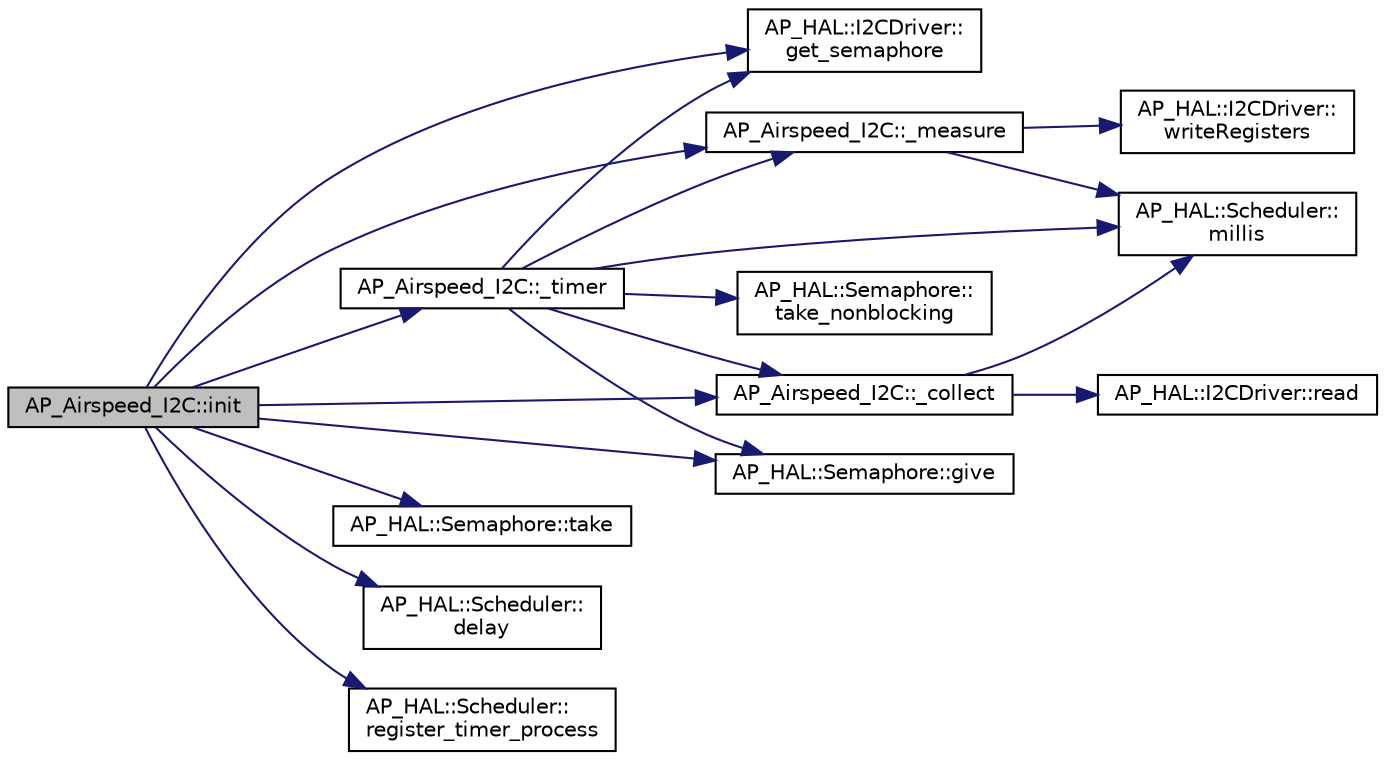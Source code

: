 digraph "AP_Airspeed_I2C::init"
{
 // INTERACTIVE_SVG=YES
  edge [fontname="Helvetica",fontsize="10",labelfontname="Helvetica",labelfontsize="10"];
  node [fontname="Helvetica",fontsize="10",shape=record];
  rankdir="LR";
  Node1 [label="AP_Airspeed_I2C::init",height=0.2,width=0.4,color="black", fillcolor="grey75", style="filled" fontcolor="black"];
  Node1 -> Node2 [color="midnightblue",fontsize="10",style="solid",fontname="Helvetica"];
  Node2 [label="AP_HAL::I2CDriver::\lget_semaphore",height=0.2,width=0.4,color="black", fillcolor="white", style="filled",URL="$classAP__HAL_1_1I2CDriver.html#a373424b46be08ef36d53844f88b5398e"];
  Node1 -> Node3 [color="midnightblue",fontsize="10",style="solid",fontname="Helvetica"];
  Node3 [label="AP_HAL::Semaphore::take",height=0.2,width=0.4,color="black", fillcolor="white", style="filled",URL="$classAP__HAL_1_1Semaphore.html#abd3a0affad8bb211981a979f30386589"];
  Node1 -> Node4 [color="midnightblue",fontsize="10",style="solid",fontname="Helvetica"];
  Node4 [label="AP_Airspeed_I2C::_measure",height=0.2,width=0.4,color="black", fillcolor="white", style="filled",URL="$classAP__Airspeed__I2C.html#ad0ec1b71cf2afb80bc810818662c3420"];
  Node4 -> Node5 [color="midnightblue",fontsize="10",style="solid",fontname="Helvetica"];
  Node5 [label="AP_HAL::I2CDriver::\lwriteRegisters",height=0.2,width=0.4,color="black", fillcolor="white", style="filled",URL="$classAP__HAL_1_1I2CDriver.html#a6b2ba493a18de0727817a54a2a2d0eba"];
  Node4 -> Node6 [color="midnightblue",fontsize="10",style="solid",fontname="Helvetica"];
  Node6 [label="AP_HAL::Scheduler::\lmillis",height=0.2,width=0.4,color="black", fillcolor="white", style="filled",URL="$classAP__HAL_1_1Scheduler.html#a26b68339fc68a562d8d3a1238d0ec8c1"];
  Node1 -> Node7 [color="midnightblue",fontsize="10",style="solid",fontname="Helvetica"];
  Node7 [label="AP_HAL::Scheduler::\ldelay",height=0.2,width=0.4,color="black", fillcolor="white", style="filled",URL="$classAP__HAL_1_1Scheduler.html#ab3175e2e6223ccfe82f957e41cc12b26"];
  Node1 -> Node8 [color="midnightblue",fontsize="10",style="solid",fontname="Helvetica"];
  Node8 [label="AP_Airspeed_I2C::_collect",height=0.2,width=0.4,color="black", fillcolor="white", style="filled",URL="$classAP__Airspeed__I2C.html#a2e3f4cba747d6d84f9a6ea3d405747f5"];
  Node8 -> Node9 [color="midnightblue",fontsize="10",style="solid",fontname="Helvetica"];
  Node9 [label="AP_HAL::I2CDriver::read",height=0.2,width=0.4,color="black", fillcolor="white", style="filled",URL="$classAP__HAL_1_1I2CDriver.html#a223decf0fed4d81b10e740411026e2f3"];
  Node8 -> Node6 [color="midnightblue",fontsize="10",style="solid",fontname="Helvetica"];
  Node1 -> Node10 [color="midnightblue",fontsize="10",style="solid",fontname="Helvetica"];
  Node10 [label="AP_HAL::Semaphore::give",height=0.2,width=0.4,color="black", fillcolor="white", style="filled",URL="$classAP__HAL_1_1Semaphore.html#afcdbf03d5bea9d83037acc93bfaea7ce"];
  Node1 -> Node11 [color="midnightblue",fontsize="10",style="solid",fontname="Helvetica"];
  Node11 [label="AP_HAL::Scheduler::\lregister_timer_process",height=0.2,width=0.4,color="black", fillcolor="white", style="filled",URL="$classAP__HAL_1_1Scheduler.html#ac2c4230957d5dbd3c2fd104af2794b4f"];
  Node1 -> Node12 [color="midnightblue",fontsize="10",style="solid",fontname="Helvetica"];
  Node12 [label="AP_Airspeed_I2C::_timer",height=0.2,width=0.4,color="black", fillcolor="white", style="filled",URL="$classAP__Airspeed__I2C.html#ae0c3a29113f2d510c326ebfc9c430ba6"];
  Node12 -> Node2 [color="midnightblue",fontsize="10",style="solid",fontname="Helvetica"];
  Node12 -> Node13 [color="midnightblue",fontsize="10",style="solid",fontname="Helvetica"];
  Node13 [label="AP_HAL::Semaphore::\ltake_nonblocking",height=0.2,width=0.4,color="black", fillcolor="white", style="filled",URL="$classAP__HAL_1_1Semaphore.html#a266e91db5eecb64d8b934d09f5e972cf"];
  Node12 -> Node4 [color="midnightblue",fontsize="10",style="solid",fontname="Helvetica"];
  Node12 -> Node10 [color="midnightblue",fontsize="10",style="solid",fontname="Helvetica"];
  Node12 -> Node6 [color="midnightblue",fontsize="10",style="solid",fontname="Helvetica"];
  Node12 -> Node8 [color="midnightblue",fontsize="10",style="solid",fontname="Helvetica"];
}
